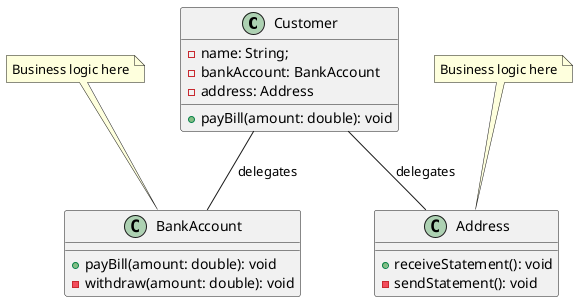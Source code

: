 @startuml

class Customer {
  - name: String;
  - bankAccount: BankAccount
  - address: Address
  + payBill(amount: double): void
}

class BankAccount {
  + payBill(amount: double): void
  - withdraw(amount: double): void
}
note top of BankAccount
    Business logic here
end note

class Address {
  + receiveStatement(): void
  - sendStatement(): void
}
note top of Address
    Business logic here
end note

Customer -- BankAccount: delegates
Customer -- Address: delegates

@enduml